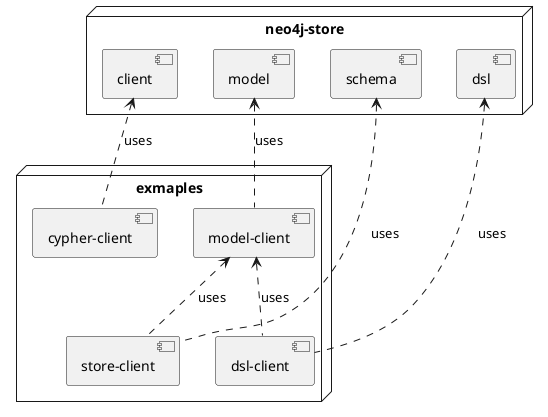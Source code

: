 @startuml

node neo4j-store {
    [client]
    [model]
    [schema]
    [dsl]
}

node exmaples {
    [model-client]
    [cypher-client]
    [store-client]
    [dsl-client]
}

[model] <.. [model-client] : uses

[client] <.. [cypher-client] : uses

[schema] <.. [store-client] : uses
[model-client] <.. [store-client] : uses

[dsl] <.. [dsl-client] : uses
[model-client] <.. [dsl-client] : uses

@enduml